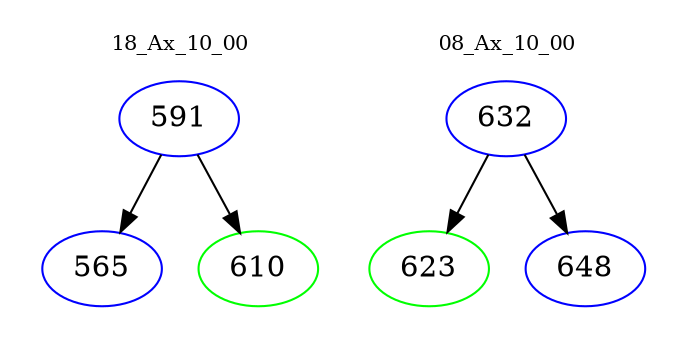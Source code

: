 digraph{
subgraph cluster_0 {
color = white
label = "18_Ax_10_00";
fontsize=10;
T0_591 [label="591", color="blue"]
T0_591 -> T0_565 [color="black"]
T0_565 [label="565", color="blue"]
T0_591 -> T0_610 [color="black"]
T0_610 [label="610", color="green"]
}
subgraph cluster_1 {
color = white
label = "08_Ax_10_00";
fontsize=10;
T1_632 [label="632", color="blue"]
T1_632 -> T1_623 [color="black"]
T1_623 [label="623", color="green"]
T1_632 -> T1_648 [color="black"]
T1_648 [label="648", color="blue"]
}
}
